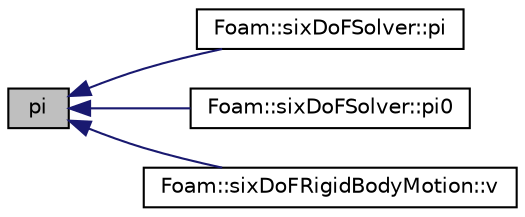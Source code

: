 digraph "pi"
{
  bgcolor="transparent";
  edge [fontname="Helvetica",fontsize="10",labelfontname="Helvetica",labelfontsize="10"];
  node [fontname="Helvetica",fontsize="10",shape=record];
  rankdir="LR";
  Node1 [label="pi",height=0.2,width=0.4,color="black", fillcolor="grey75", style="filled", fontcolor="black"];
  Node1 -> Node2 [dir="back",color="midnightblue",fontsize="10",style="solid",fontname="Helvetica"];
  Node2 [label="Foam::sixDoFSolver::pi",height=0.2,width=0.4,color="black",URL="$a02396.html#a267a911e4702ddb9cac954c44b71a89d",tooltip="Return non-const access to angular momentum. "];
  Node1 -> Node3 [dir="back",color="midnightblue",fontsize="10",style="solid",fontname="Helvetica"];
  Node3 [label="Foam::sixDoFSolver::pi0",height=0.2,width=0.4,color="black",URL="$a02396.html#a08c61a5db9008e83cba8c7decf5858ec",tooltip="Return the angular momentum at previous time-step. "];
  Node1 -> Node4 [dir="back",color="midnightblue",fontsize="10",style="solid",fontname="Helvetica"];
  Node4 [label="Foam::sixDoFRigidBodyMotion::v",height=0.2,width=0.4,color="black",URL="$a02391.html#a7769344d07ff72267a3d5d2882df60c2",tooltip="Return the current velocity. "];
}
